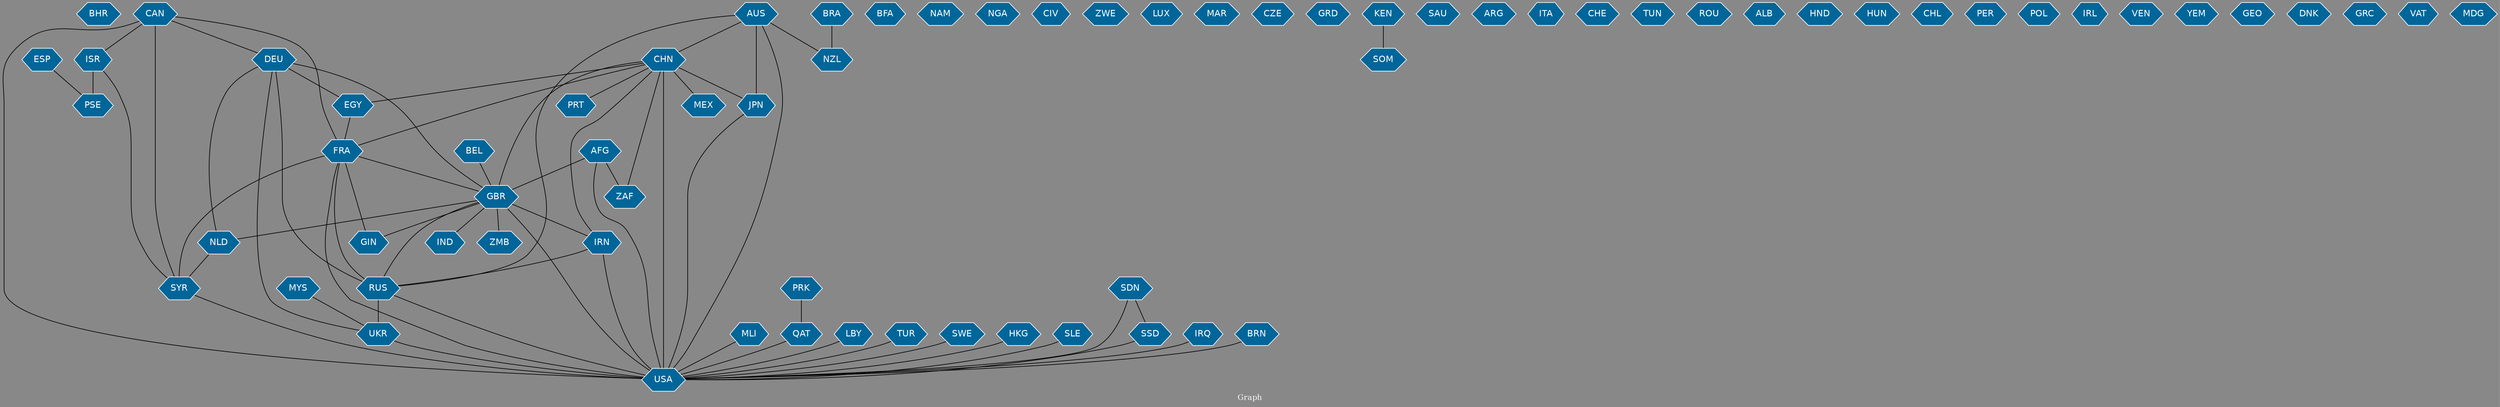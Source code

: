 // Countries together in item graph
graph {
	graph [bgcolor="#888888" fontcolor=white fontsize=12 label="Graph" outputorder=edgesfirst overlap=prism]
	node [color=white fillcolor="#006699" fontcolor=white fontname=Helvetica shape=hexagon style=filled]
	edge [arrowhead=open color=black fontcolor=white fontname=Courier fontsize=12]
		BHR [label=BHR]
		USA [label=USA]
		RUS [label=RUS]
		UKR [label=UKR]
		MLI [label=MLI]
		GBR [label=GBR]
		IRN [label=IRN]
		GIN [label=GIN]
		DEU [label=DEU]
		ESP [label=ESP]
		FRA [label=FRA]
		MEX [label=MEX]
		PRT [label=PRT]
		ISR [label=ISR]
		PSE [label=PSE]
		CHN [label=CHN]
		AUS [label=AUS]
		BFA [label=BFA]
		NAM [label=NAM]
		NGA [label=NGA]
		CAN [label=CAN]
		PRK [label=PRK]
		QAT [label=QAT]
		LBY [label=LBY]
		CIV [label=CIV]
		TUR [label=TUR]
		BRA [label=BRA]
		SWE [label=SWE]
		ZWE [label=ZWE]
		NZL [label=NZL]
		LUX [label=LUX]
		ZAF [label=ZAF]
		AFG [label=AFG]
		MAR [label=MAR]
		SYR [label=SYR]
		CZE [label=CZE]
		GRD [label=GRD]
		KEN [label=KEN]
		SOM [label=SOM]
		BEL [label=BEL]
		SAU [label=SAU]
		NLD [label=NLD]
		IND [label=IND]
		HKG [label=HKG]
		EGY [label=EGY]
		ARG [label=ARG]
		ITA [label=ITA]
		JPN [label=JPN]
		SLE [label=SLE]
		CHE [label=CHE]
		TUN [label=TUN]
		ROU [label=ROU]
		SSD [label=SSD]
		SDN [label=SDN]
		ALB [label=ALB]
		ZMB [label=ZMB]
		IRQ [label=IRQ]
		HND [label=HND]
		BRN [label=BRN]
		HUN [label=HUN]
		MYS [label=MYS]
		CHL [label=CHL]
		PER [label=PER]
		POL [label=POL]
		IRL [label=IRL]
		VEN [label=VEN]
		YEM [label=YEM]
		GEO [label=GEO]
		DNK [label=DNK]
		GRC [label=GRC]
		VAT [label=VAT]
		MDG [label=MDG]
			HKG -- USA [weight=3]
			IRN -- RUS [weight=1]
			MLI -- USA [weight=1]
			CHN -- JPN [weight=2]
			GBR -- IRN [weight=2]
			ISR -- PSE [weight=7]
			AFG -- ZAF [weight=2]
			DEU -- RUS [weight=1]
			JPN -- USA [weight=2]
			GBR -- ZMB [weight=1]
			ESP -- PSE [weight=1]
			FRA -- GBR [weight=1]
			CHN -- USA [weight=20]
			CAN -- ISR [weight=1]
			AUS -- USA [weight=3]
			QAT -- USA [weight=2]
			ISR -- SYR [weight=1]
			BRN -- USA [weight=1]
			CAN -- SYR [weight=1]
			CAN -- USA [weight=1]
			CHN -- GBR [weight=4]
			SSD -- USA [weight=1]
			IRQ -- USA [weight=2]
			CAN -- DEU [weight=1]
			CHN -- IRN [weight=1]
			FRA -- USA [weight=3]
			CHN -- PRT [weight=3]
			CHN -- EGY [weight=1]
			SLE -- USA [weight=1]
			SWE -- USA [weight=2]
			DEU -- UKR [weight=1]
			BRA -- NZL [weight=2]
			AUS -- NZL [weight=1]
			AFG -- GBR [weight=1]
			DEU -- GBR [weight=2]
			DEU -- NLD [weight=1]
			CHN -- MEX [weight=7]
			DEU -- EGY [weight=1]
			AUS -- RUS [weight=1]
			GBR -- IND [weight=1]
			GBR -- NLD [weight=1]
			RUS -- USA [weight=5]
			CAN -- FRA [weight=1]
			NLD -- SYR [weight=1]
			SYR -- USA [weight=1]
			UKR -- USA [weight=1]
			RUS -- UKR [weight=12]
			PRK -- QAT [weight=1]
			FRA -- SYR [weight=1]
			FRA -- RUS [weight=1]
			IRN -- USA [weight=6]
			LBY -- USA [weight=3]
			CHN -- FRA [weight=3]
			CHN -- ZAF [weight=1]
			SDN -- SSD [weight=1]
			AUS -- JPN [weight=2]
			GBR -- RUS [weight=2]
			KEN -- SOM [weight=1]
			MYS -- UKR [weight=1]
			TUR -- USA [weight=3]
			BEL -- GBR [weight=2]
			GBR -- USA [weight=3]
			FRA -- GIN [weight=1]
			EGY -- FRA [weight=1]
			GBR -- GIN [weight=1]
			SDN -- USA [weight=1]
			AFG -- USA [weight=1]
			AUS -- CHN [weight=2]
}